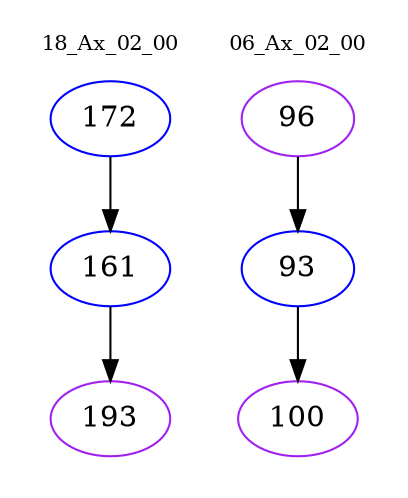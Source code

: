 digraph{
subgraph cluster_0 {
color = white
label = "18_Ax_02_00";
fontsize=10;
T0_172 [label="172", color="blue"]
T0_172 -> T0_161 [color="black"]
T0_161 [label="161", color="blue"]
T0_161 -> T0_193 [color="black"]
T0_193 [label="193", color="purple"]
}
subgraph cluster_1 {
color = white
label = "06_Ax_02_00";
fontsize=10;
T1_96 [label="96", color="purple"]
T1_96 -> T1_93 [color="black"]
T1_93 [label="93", color="blue"]
T1_93 -> T1_100 [color="black"]
T1_100 [label="100", color="purple"]
}
}
